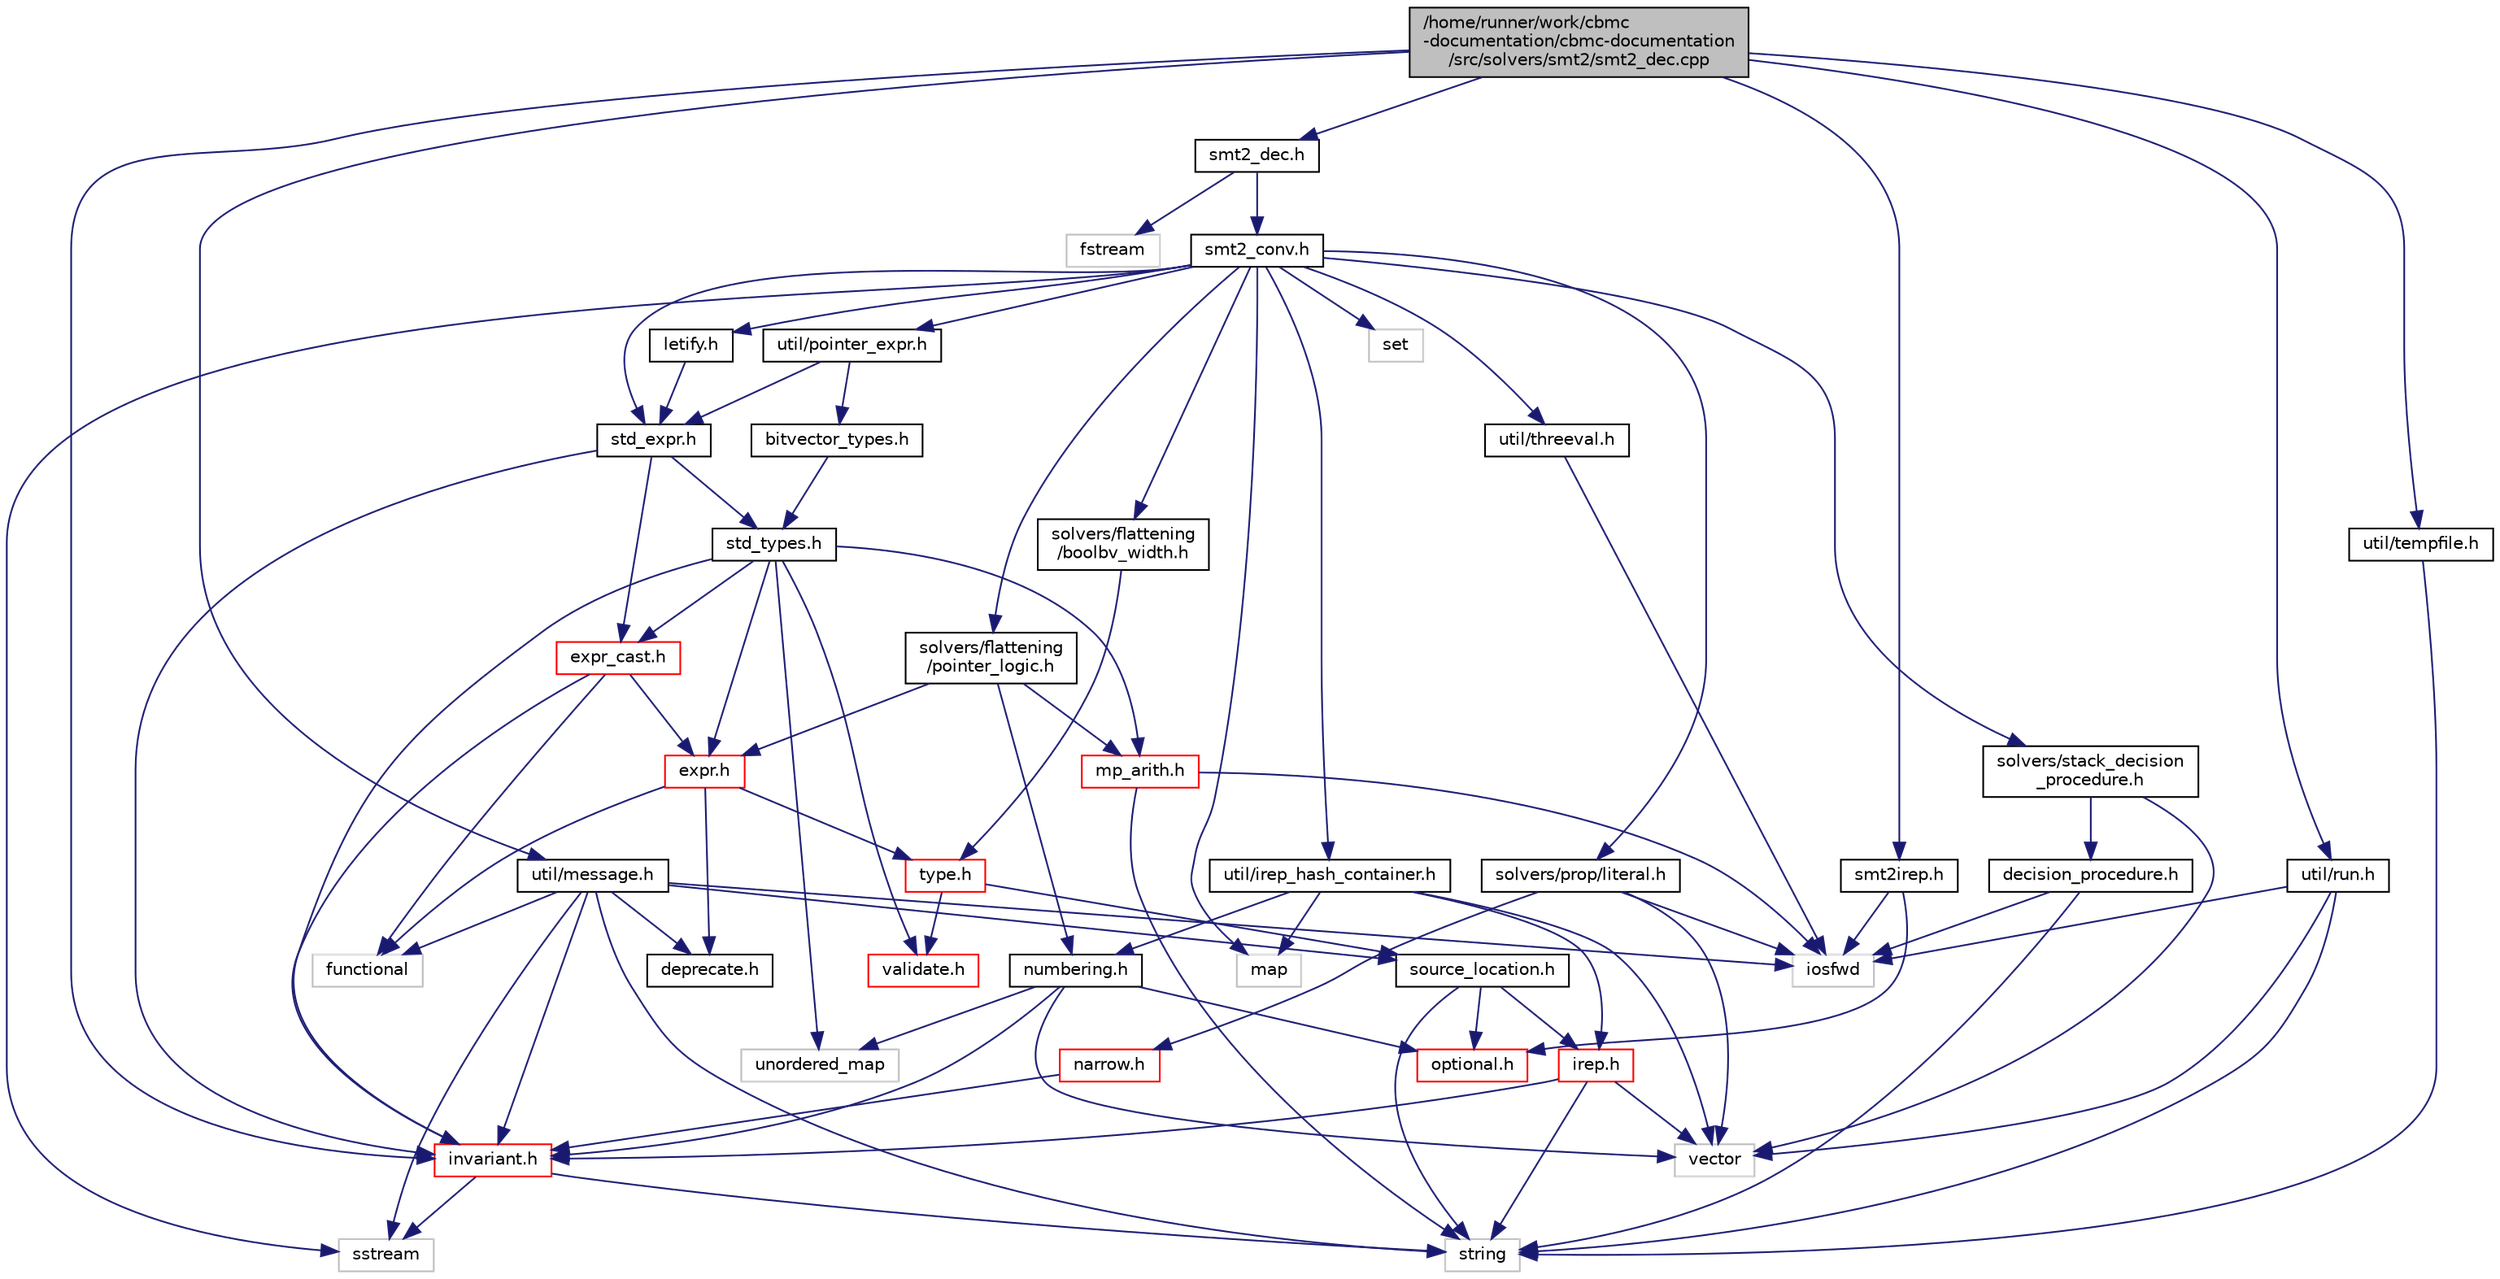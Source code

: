 digraph "/home/runner/work/cbmc-documentation/cbmc-documentation/src/solvers/smt2/smt2_dec.cpp"
{
 // LATEX_PDF_SIZE
  bgcolor="transparent";
  edge [fontname="Helvetica",fontsize="10",labelfontname="Helvetica",labelfontsize="10"];
  node [fontname="Helvetica",fontsize="10",shape=record];
  Node1 [label="/home/runner/work/cbmc\l-documentation/cbmc-documentation\l/src/solvers/smt2/smt2_dec.cpp",height=0.2,width=0.4,color="black", fillcolor="grey75", style="filled", fontcolor="black",tooltip=" "];
  Node1 -> Node2 [color="midnightblue",fontsize="10",style="solid",fontname="Helvetica"];
  Node2 [label="smt2_dec.h",height=0.2,width=0.4,color="black",URL="$smt2__dec_8h.html",tooltip=" "];
  Node2 -> Node3 [color="midnightblue",fontsize="10",style="solid",fontname="Helvetica"];
  Node3 [label="smt2_conv.h",height=0.2,width=0.4,color="black",URL="$smt2__conv_8h.html",tooltip=" "];
  Node3 -> Node4 [color="midnightblue",fontsize="10",style="solid",fontname="Helvetica"];
  Node4 [label="util/pointer_expr.h",height=0.2,width=0.4,color="black",URL="$pointer__expr_8h.html",tooltip=" "];
  Node4 -> Node5 [color="midnightblue",fontsize="10",style="solid",fontname="Helvetica"];
  Node5 [label="bitvector_types.h",height=0.2,width=0.4,color="black",URL="$bitvector__types_8h.html",tooltip=" "];
  Node5 -> Node6 [color="midnightblue",fontsize="10",style="solid",fontname="Helvetica"];
  Node6 [label="std_types.h",height=0.2,width=0.4,color="black",URL="$std__types_8h.html",tooltip=" "];
  Node6 -> Node7 [color="midnightblue",fontsize="10",style="solid",fontname="Helvetica"];
  Node7 [label="expr.h",height=0.2,width=0.4,color="red",URL="$expr_8h.html",tooltip=" "];
  Node7 -> Node9 [color="midnightblue",fontsize="10",style="solid",fontname="Helvetica"];
  Node9 [label="deprecate.h",height=0.2,width=0.4,color="black",URL="$deprecate_8h.html",tooltip=" "];
  Node7 -> Node10 [color="midnightblue",fontsize="10",style="solid",fontname="Helvetica"];
  Node10 [label="type.h",height=0.2,width=0.4,color="red",URL="$type_8h.html",tooltip=" "];
  Node10 -> Node11 [color="midnightblue",fontsize="10",style="solid",fontname="Helvetica"];
  Node11 [label="source_location.h",height=0.2,width=0.4,color="black",URL="$source__location_8h.html",tooltip=" "];
  Node11 -> Node12 [color="midnightblue",fontsize="10",style="solid",fontname="Helvetica"];
  Node12 [label="irep.h",height=0.2,width=0.4,color="red",URL="$irep_8h.html",tooltip=" "];
  Node12 -> Node13 [color="midnightblue",fontsize="10",style="solid",fontname="Helvetica"];
  Node13 [label="string",height=0.2,width=0.4,color="grey75",tooltip=" "];
  Node12 -> Node14 [color="midnightblue",fontsize="10",style="solid",fontname="Helvetica"];
  Node14 [label="vector",height=0.2,width=0.4,color="grey75",tooltip=" "];
  Node12 -> Node15 [color="midnightblue",fontsize="10",style="solid",fontname="Helvetica"];
  Node15 [label="invariant.h",height=0.2,width=0.4,color="red",URL="$src_2util_2invariant_8h.html",tooltip=" "];
  Node15 -> Node17 [color="midnightblue",fontsize="10",style="solid",fontname="Helvetica"];
  Node17 [label="sstream",height=0.2,width=0.4,color="grey75",tooltip=" "];
  Node15 -> Node13 [color="midnightblue",fontsize="10",style="solid",fontname="Helvetica"];
  Node11 -> Node34 [color="midnightblue",fontsize="10",style="solid",fontname="Helvetica"];
  Node34 [label="optional.h",height=0.2,width=0.4,color="red",URL="$optional_8h.html",tooltip=" "];
  Node11 -> Node13 [color="midnightblue",fontsize="10",style="solid",fontname="Helvetica"];
  Node10 -> Node36 [color="midnightblue",fontsize="10",style="solid",fontname="Helvetica"];
  Node36 [label="validate.h",height=0.2,width=0.4,color="red",URL="$validate_8h.html",tooltip=" "];
  Node7 -> Node41 [color="midnightblue",fontsize="10",style="solid",fontname="Helvetica"];
  Node41 [label="functional",height=0.2,width=0.4,color="grey75",tooltip=" "];
  Node6 -> Node42 [color="midnightblue",fontsize="10",style="solid",fontname="Helvetica"];
  Node42 [label="expr_cast.h",height=0.2,width=0.4,color="red",URL="$expr__cast_8h.html",tooltip="Templated functions to cast to specific exprt-derived classes."];
  Node42 -> Node41 [color="midnightblue",fontsize="10",style="solid",fontname="Helvetica"];
  Node42 -> Node15 [color="midnightblue",fontsize="10",style="solid",fontname="Helvetica"];
  Node42 -> Node7 [color="midnightblue",fontsize="10",style="solid",fontname="Helvetica"];
  Node6 -> Node15 [color="midnightblue",fontsize="10",style="solid",fontname="Helvetica"];
  Node6 -> Node44 [color="midnightblue",fontsize="10",style="solid",fontname="Helvetica"];
  Node44 [label="mp_arith.h",height=0.2,width=0.4,color="red",URL="$mp__arith_8h.html",tooltip=" "];
  Node44 -> Node21 [color="midnightblue",fontsize="10",style="solid",fontname="Helvetica"];
  Node21 [label="iosfwd",height=0.2,width=0.4,color="grey75",tooltip=" "];
  Node44 -> Node13 [color="midnightblue",fontsize="10",style="solid",fontname="Helvetica"];
  Node6 -> Node36 [color="midnightblue",fontsize="10",style="solid",fontname="Helvetica"];
  Node6 -> Node26 [color="midnightblue",fontsize="10",style="solid",fontname="Helvetica"];
  Node26 [label="unordered_map",height=0.2,width=0.4,color="grey75",tooltip=" "];
  Node4 -> Node46 [color="midnightblue",fontsize="10",style="solid",fontname="Helvetica"];
  Node46 [label="std_expr.h",height=0.2,width=0.4,color="black",URL="$std__expr_8h.html",tooltip=" "];
  Node46 -> Node42 [color="midnightblue",fontsize="10",style="solid",fontname="Helvetica"];
  Node46 -> Node15 [color="midnightblue",fontsize="10",style="solid",fontname="Helvetica"];
  Node46 -> Node6 [color="midnightblue",fontsize="10",style="solid",fontname="Helvetica"];
  Node3 -> Node46 [color="midnightblue",fontsize="10",style="solid",fontname="Helvetica"];
  Node3 -> Node47 [color="midnightblue",fontsize="10",style="solid",fontname="Helvetica"];
  Node47 [label="util/threeval.h",height=0.2,width=0.4,color="black",URL="$threeval_8h.html",tooltip=" "];
  Node47 -> Node21 [color="midnightblue",fontsize="10",style="solid",fontname="Helvetica"];
  Node3 -> Node48 [color="midnightblue",fontsize="10",style="solid",fontname="Helvetica"];
  Node48 [label="map",height=0.2,width=0.4,color="grey75",tooltip=" "];
  Node3 -> Node49 [color="midnightblue",fontsize="10",style="solid",fontname="Helvetica"];
  Node49 [label="set",height=0.2,width=0.4,color="grey75",tooltip=" "];
  Node3 -> Node17 [color="midnightblue",fontsize="10",style="solid",fontname="Helvetica"];
  Node3 -> Node50 [color="midnightblue",fontsize="10",style="solid",fontname="Helvetica"];
  Node50 [label="util/irep_hash_container.h",height=0.2,width=0.4,color="black",URL="$irep__hash__container_8h.html",tooltip=" "];
  Node50 -> Node48 [color="midnightblue",fontsize="10",style="solid",fontname="Helvetica"];
  Node50 -> Node14 [color="midnightblue",fontsize="10",style="solid",fontname="Helvetica"];
  Node50 -> Node12 [color="midnightblue",fontsize="10",style="solid",fontname="Helvetica"];
  Node50 -> Node51 [color="midnightblue",fontsize="10",style="solid",fontname="Helvetica"];
  Node51 [label="numbering.h",height=0.2,width=0.4,color="black",URL="$numbering_8h.html",tooltip=" "];
  Node51 -> Node26 [color="midnightblue",fontsize="10",style="solid",fontname="Helvetica"];
  Node51 -> Node14 [color="midnightblue",fontsize="10",style="solid",fontname="Helvetica"];
  Node51 -> Node15 [color="midnightblue",fontsize="10",style="solid",fontname="Helvetica"];
  Node51 -> Node34 [color="midnightblue",fontsize="10",style="solid",fontname="Helvetica"];
  Node3 -> Node52 [color="midnightblue",fontsize="10",style="solid",fontname="Helvetica"];
  Node52 [label="solvers/flattening\l/boolbv_width.h",height=0.2,width=0.4,color="black",URL="$boolbv__width_8h.html",tooltip=" "];
  Node52 -> Node10 [color="midnightblue",fontsize="10",style="solid",fontname="Helvetica"];
  Node3 -> Node53 [color="midnightblue",fontsize="10",style="solid",fontname="Helvetica"];
  Node53 [label="solvers/flattening\l/pointer_logic.h",height=0.2,width=0.4,color="black",URL="$pointer__logic_8h.html",tooltip=" "];
  Node53 -> Node44 [color="midnightblue",fontsize="10",style="solid",fontname="Helvetica"];
  Node53 -> Node7 [color="midnightblue",fontsize="10",style="solid",fontname="Helvetica"];
  Node53 -> Node51 [color="midnightblue",fontsize="10",style="solid",fontname="Helvetica"];
  Node3 -> Node54 [color="midnightblue",fontsize="10",style="solid",fontname="Helvetica"];
  Node54 [label="solvers/prop/literal.h",height=0.2,width=0.4,color="black",URL="$literal_8h.html",tooltip=" "];
  Node54 -> Node21 [color="midnightblue",fontsize="10",style="solid",fontname="Helvetica"];
  Node54 -> Node33 [color="midnightblue",fontsize="10",style="solid",fontname="Helvetica"];
  Node33 [label="narrow.h",height=0.2,width=0.4,color="red",URL="$narrow_8h.html",tooltip=" "];
  Node33 -> Node15 [color="midnightblue",fontsize="10",style="solid",fontname="Helvetica"];
  Node54 -> Node14 [color="midnightblue",fontsize="10",style="solid",fontname="Helvetica"];
  Node3 -> Node55 [color="midnightblue",fontsize="10",style="solid",fontname="Helvetica"];
  Node55 [label="solvers/stack_decision\l_procedure.h",height=0.2,width=0.4,color="black",URL="$stack__decision__procedure_8h.html",tooltip=" "];
  Node55 -> Node14 [color="midnightblue",fontsize="10",style="solid",fontname="Helvetica"];
  Node55 -> Node56 [color="midnightblue",fontsize="10",style="solid",fontname="Helvetica"];
  Node56 [label="decision_procedure.h",height=0.2,width=0.4,color="black",URL="$decision__procedure_8h.html",tooltip=" "];
  Node56 -> Node21 [color="midnightblue",fontsize="10",style="solid",fontname="Helvetica"];
  Node56 -> Node13 [color="midnightblue",fontsize="10",style="solid",fontname="Helvetica"];
  Node3 -> Node57 [color="midnightblue",fontsize="10",style="solid",fontname="Helvetica"];
  Node57 [label="letify.h",height=0.2,width=0.4,color="black",URL="$letify_8h.html",tooltip=" "];
  Node57 -> Node46 [color="midnightblue",fontsize="10",style="solid",fontname="Helvetica"];
  Node2 -> Node58 [color="midnightblue",fontsize="10",style="solid",fontname="Helvetica"];
  Node58 [label="fstream",height=0.2,width=0.4,color="grey75",tooltip=" "];
  Node1 -> Node15 [color="midnightblue",fontsize="10",style="solid",fontname="Helvetica"];
  Node1 -> Node59 [color="midnightblue",fontsize="10",style="solid",fontname="Helvetica"];
  Node59 [label="util/message.h",height=0.2,width=0.4,color="black",URL="$src_2util_2message_8h.html",tooltip=" "];
  Node59 -> Node41 [color="midnightblue",fontsize="10",style="solid",fontname="Helvetica"];
  Node59 -> Node21 [color="midnightblue",fontsize="10",style="solid",fontname="Helvetica"];
  Node59 -> Node17 [color="midnightblue",fontsize="10",style="solid",fontname="Helvetica"];
  Node59 -> Node13 [color="midnightblue",fontsize="10",style="solid",fontname="Helvetica"];
  Node59 -> Node9 [color="midnightblue",fontsize="10",style="solid",fontname="Helvetica"];
  Node59 -> Node15 [color="midnightblue",fontsize="10",style="solid",fontname="Helvetica"];
  Node59 -> Node11 [color="midnightblue",fontsize="10",style="solid",fontname="Helvetica"];
  Node1 -> Node60 [color="midnightblue",fontsize="10",style="solid",fontname="Helvetica"];
  Node60 [label="util/run.h",height=0.2,width=0.4,color="black",URL="$run_8h.html",tooltip=" "];
  Node60 -> Node21 [color="midnightblue",fontsize="10",style="solid",fontname="Helvetica"];
  Node60 -> Node13 [color="midnightblue",fontsize="10",style="solid",fontname="Helvetica"];
  Node60 -> Node14 [color="midnightblue",fontsize="10",style="solid",fontname="Helvetica"];
  Node1 -> Node61 [color="midnightblue",fontsize="10",style="solid",fontname="Helvetica"];
  Node61 [label="util/tempfile.h",height=0.2,width=0.4,color="black",URL="$tempfile_8h.html",tooltip=" "];
  Node61 -> Node13 [color="midnightblue",fontsize="10",style="solid",fontname="Helvetica"];
  Node1 -> Node62 [color="midnightblue",fontsize="10",style="solid",fontname="Helvetica"];
  Node62 [label="smt2irep.h",height=0.2,width=0.4,color="black",URL="$src_2solvers_2smt2_2smt2irep_8h.html",tooltip=" "];
  Node62 -> Node21 [color="midnightblue",fontsize="10",style="solid",fontname="Helvetica"];
  Node62 -> Node34 [color="midnightblue",fontsize="10",style="solid",fontname="Helvetica"];
}
